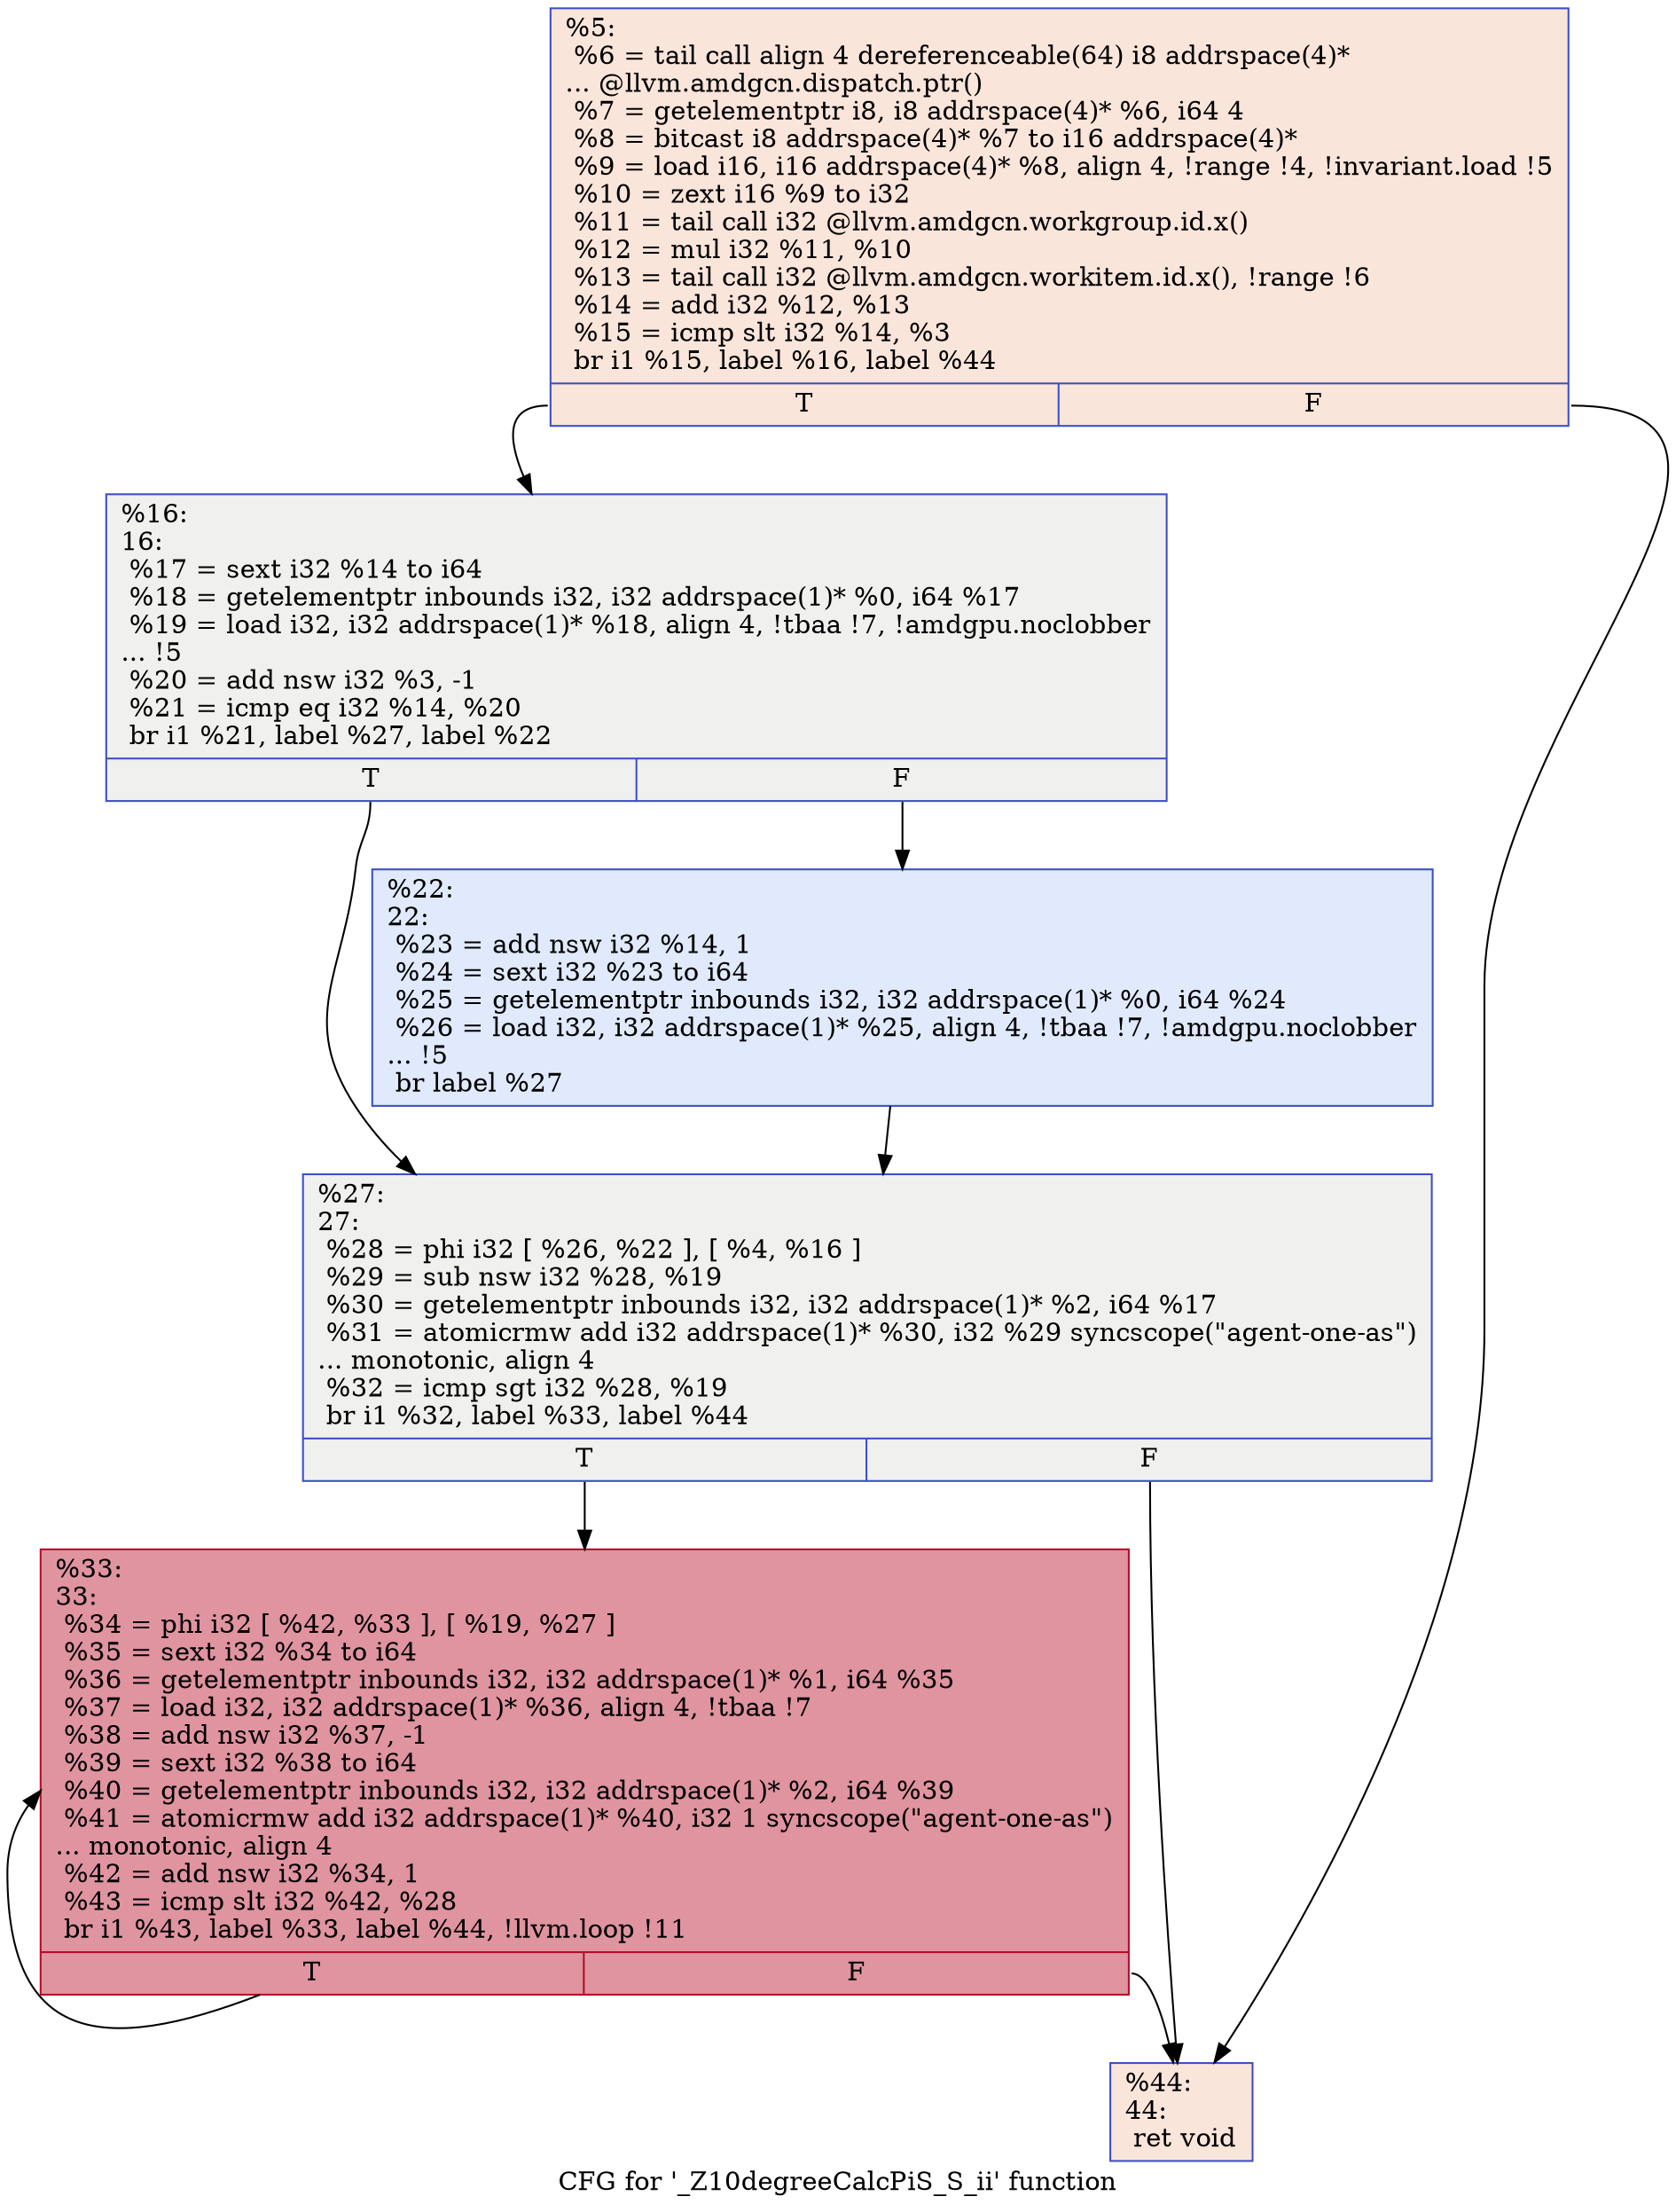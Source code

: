 digraph "CFG for '_Z10degreeCalcPiS_S_ii' function" {
	label="CFG for '_Z10degreeCalcPiS_S_ii' function";

	Node0x4c47680 [shape=record,color="#3d50c3ff", style=filled, fillcolor="#f4c5ad70",label="{%5:\l  %6 = tail call align 4 dereferenceable(64) i8 addrspace(4)*\l... @llvm.amdgcn.dispatch.ptr()\l  %7 = getelementptr i8, i8 addrspace(4)* %6, i64 4\l  %8 = bitcast i8 addrspace(4)* %7 to i16 addrspace(4)*\l  %9 = load i16, i16 addrspace(4)* %8, align 4, !range !4, !invariant.load !5\l  %10 = zext i16 %9 to i32\l  %11 = tail call i32 @llvm.amdgcn.workgroup.id.x()\l  %12 = mul i32 %11, %10\l  %13 = tail call i32 @llvm.amdgcn.workitem.id.x(), !range !6\l  %14 = add i32 %12, %13\l  %15 = icmp slt i32 %14, %3\l  br i1 %15, label %16, label %44\l|{<s0>T|<s1>F}}"];
	Node0x4c47680:s0 -> Node0x4c48980;
	Node0x4c47680:s1 -> Node0x4c489d0;
	Node0x4c48980 [shape=record,color="#3d50c3ff", style=filled, fillcolor="#dedcdb70",label="{%16:\l16:                                               \l  %17 = sext i32 %14 to i64\l  %18 = getelementptr inbounds i32, i32 addrspace(1)* %0, i64 %17\l  %19 = load i32, i32 addrspace(1)* %18, align 4, !tbaa !7, !amdgpu.noclobber\l... !5\l  %20 = add nsw i32 %3, -1\l  %21 = icmp eq i32 %14, %20\l  br i1 %21, label %27, label %22\l|{<s0>T|<s1>F}}"];
	Node0x4c48980:s0 -> Node0x4c48e50;
	Node0x4c48980:s1 -> Node0x4c48ee0;
	Node0x4c48ee0 [shape=record,color="#3d50c3ff", style=filled, fillcolor="#b9d0f970",label="{%22:\l22:                                               \l  %23 = add nsw i32 %14, 1\l  %24 = sext i32 %23 to i64\l  %25 = getelementptr inbounds i32, i32 addrspace(1)* %0, i64 %24\l  %26 = load i32, i32 addrspace(1)* %25, align 4, !tbaa !7, !amdgpu.noclobber\l... !5\l  br label %27\l}"];
	Node0x4c48ee0 -> Node0x4c48e50;
	Node0x4c48e50 [shape=record,color="#3d50c3ff", style=filled, fillcolor="#dedcdb70",label="{%27:\l27:                                               \l  %28 = phi i32 [ %26, %22 ], [ %4, %16 ]\l  %29 = sub nsw i32 %28, %19\l  %30 = getelementptr inbounds i32, i32 addrspace(1)* %2, i64 %17\l  %31 = atomicrmw add i32 addrspace(1)* %30, i32 %29 syncscope(\"agent-one-as\")\l... monotonic, align 4\l  %32 = icmp sgt i32 %28, %19\l  br i1 %32, label %33, label %44\l|{<s0>T|<s1>F}}"];
	Node0x4c48e50:s0 -> Node0x4c48b10;
	Node0x4c48e50:s1 -> Node0x4c489d0;
	Node0x4c48b10 [shape=record,color="#b70d28ff", style=filled, fillcolor="#b70d2870",label="{%33:\l33:                                               \l  %34 = phi i32 [ %42, %33 ], [ %19, %27 ]\l  %35 = sext i32 %34 to i64\l  %36 = getelementptr inbounds i32, i32 addrspace(1)* %1, i64 %35\l  %37 = load i32, i32 addrspace(1)* %36, align 4, !tbaa !7\l  %38 = add nsw i32 %37, -1\l  %39 = sext i32 %38 to i64\l  %40 = getelementptr inbounds i32, i32 addrspace(1)* %2, i64 %39\l  %41 = atomicrmw add i32 addrspace(1)* %40, i32 1 syncscope(\"agent-one-as\")\l... monotonic, align 4\l  %42 = add nsw i32 %34, 1\l  %43 = icmp slt i32 %42, %28\l  br i1 %43, label %33, label %44, !llvm.loop !11\l|{<s0>T|<s1>F}}"];
	Node0x4c48b10:s0 -> Node0x4c48b10;
	Node0x4c48b10:s1 -> Node0x4c489d0;
	Node0x4c489d0 [shape=record,color="#3d50c3ff", style=filled, fillcolor="#f4c5ad70",label="{%44:\l44:                                               \l  ret void\l}"];
}
